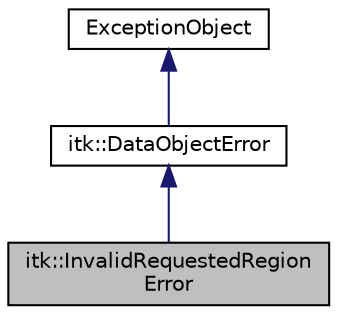 digraph "itk::InvalidRequestedRegionError"
{
 // LATEX_PDF_SIZE
  edge [fontname="Helvetica",fontsize="10",labelfontname="Helvetica",labelfontsize="10"];
  node [fontname="Helvetica",fontsize="10",shape=record];
  Node1 [label="itk::InvalidRequestedRegion\lError",height=0.2,width=0.4,color="black", fillcolor="grey75", style="filled", fontcolor="black",tooltip=" "];
  Node2 -> Node1 [dir="back",color="midnightblue",fontsize="10",style="solid",fontname="Helvetica"];
  Node2 [label="itk::DataObjectError",height=0.2,width=0.4,color="black", fillcolor="white", style="filled",URL="$classitk_1_1DataObjectError.html",tooltip="Exception object for DataObject exceptions."];
  Node3 -> Node2 [dir="back",color="midnightblue",fontsize="10",style="solid",fontname="Helvetica"];
  Node3 [label="ExceptionObject",height=0.2,width=0.4,color="black", fillcolor="white", style="filled",tooltip=" "];
}
